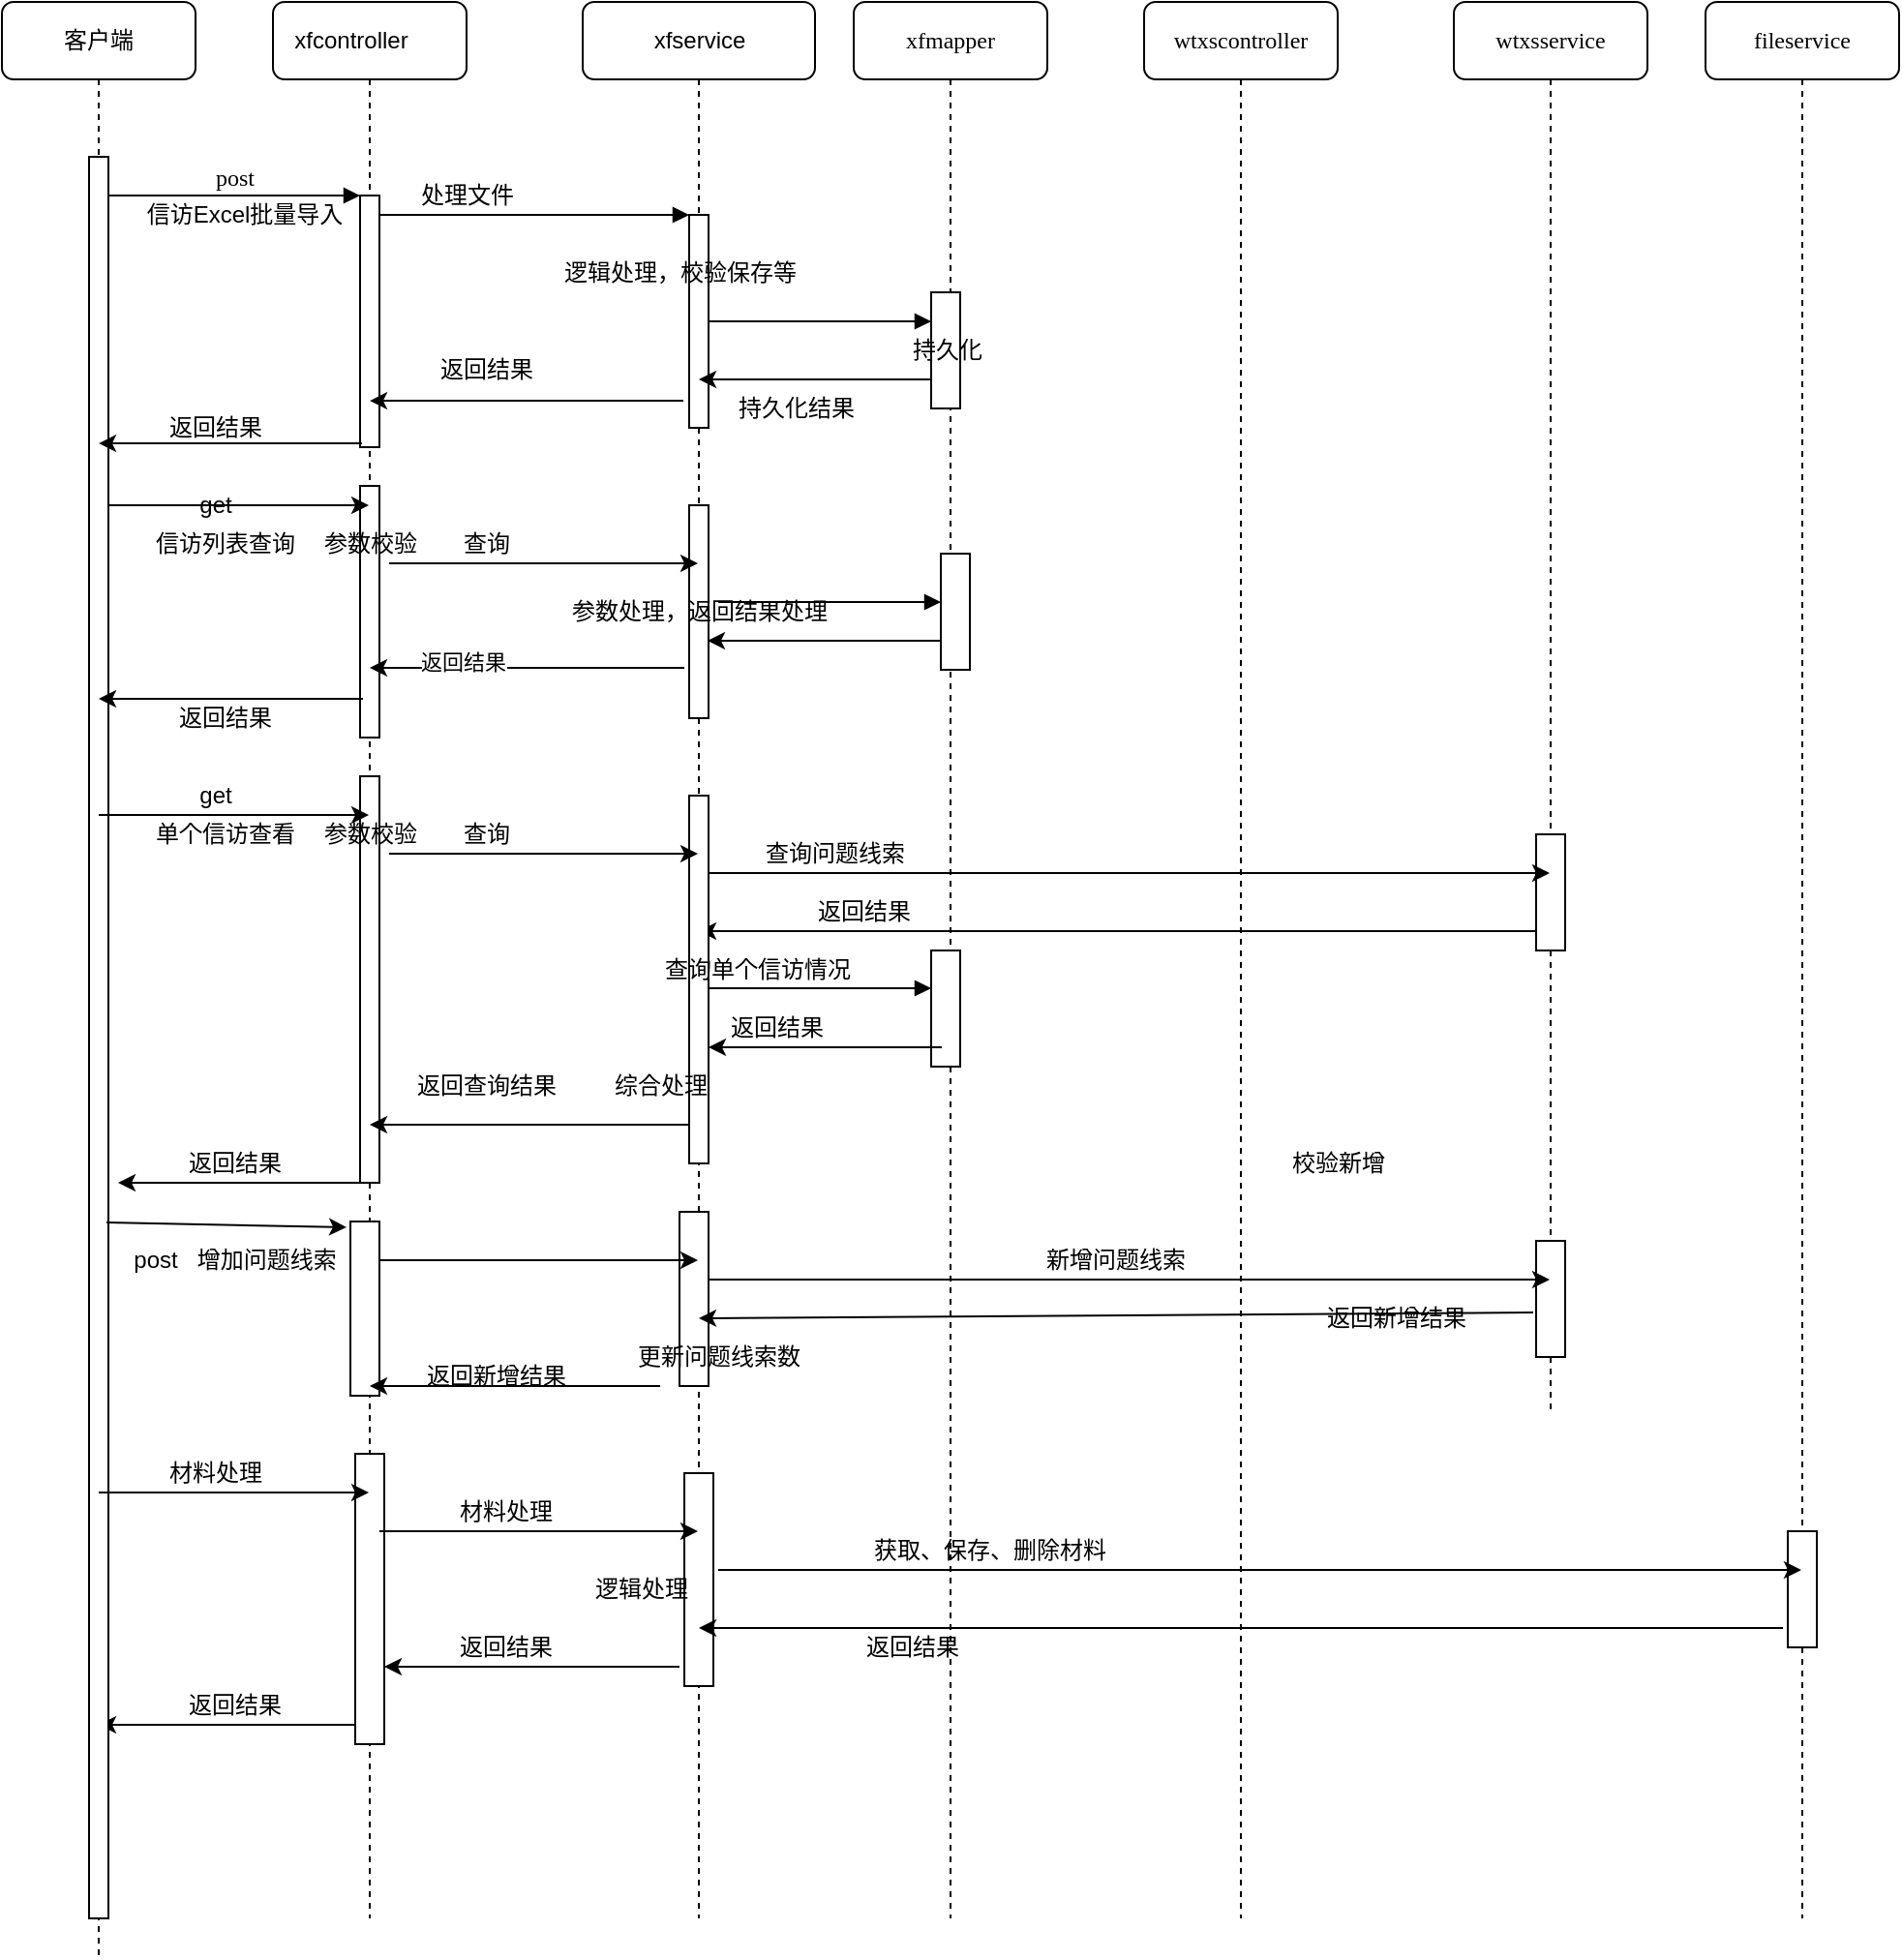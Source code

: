 <mxfile version="14.2.2" type="github">
  <diagram name="Page-1" id="13e1069c-82ec-6db2-03f1-153e76fe0fe0">
    <mxGraphModel dx="1422" dy="706" grid="1" gridSize="10" guides="1" tooltips="1" connect="1" arrows="1" fold="1" page="1" pageScale="1" pageWidth="1100" pageHeight="850" background="#ffffff" math="0" shadow="0">
      <root>
        <mxCell id="0" />
        <mxCell id="1" parent="0" />
        <mxCell id="7baba1c4bc27f4b0-2" value="&lt;span style=&quot;color: rgba(0 , 0 , 0 , 0) ; font-family: monospace ; font-size: 0px&quot;&gt;%3CmxGraphModel%3E%3Croot%3E%3CmxCell%20id%3D%220%22%2F%3E%3CmxCell%20id%3D%221%22%20parent%3D%220%22%2F%3E%3CmxCell%20id%3D%222%22%20value%3D%22%22%20style%3D%22html%3D1%3Bpoints%3D%5B%5D%3Bperimeter%3DorthogonalPerimeter%3Brounded%3D0%3Bshadow%3D0%3Bcomic%3D0%3BlabelBackgroundColor%3Dnone%3BstrokeWidth%3D1%3BfontFamily%3DVerdana%3BfontSize%3D12%3Balign%3Dcenter%3B%22%20vertex%3D%221%22%20parent%3D%221%22%3E%3CmxGeometry%20x%3D%22285%22%20y%3D%22180%22%20width%3D%2210%22%20height%3D%22130%22%20as%3D%22geometry%22%2F%3E%3C%2FmxCell%3E%3C%2Froot%3E%3C%2FmxGraphModel%3E&lt;/span&gt;" style="shape=umlLifeline;perimeter=lifelinePerimeter;whiteSpace=wrap;html=1;container=1;collapsible=0;recursiveResize=0;outlineConnect=0;rounded=1;shadow=0;comic=0;labelBackgroundColor=none;strokeWidth=1;fontFamily=Verdana;fontSize=12;align=center;" parent="1" vertex="1">
          <mxGeometry x="240" y="80" width="100" height="990" as="geometry" />
        </mxCell>
        <mxCell id="7baba1c4bc27f4b0-10" value="" style="html=1;points=[];perimeter=orthogonalPerimeter;rounded=0;shadow=0;comic=0;labelBackgroundColor=none;strokeWidth=1;fontFamily=Verdana;fontSize=12;align=center;" parent="7baba1c4bc27f4b0-2" vertex="1">
          <mxGeometry x="45" y="100" width="10" height="130" as="geometry" />
        </mxCell>
        <mxCell id="ywNN9TwiSCEhMfeEIrP9-24" value="" style="html=1;points=[];perimeter=orthogonalPerimeter;rounded=0;shadow=0;comic=0;labelBackgroundColor=none;strokeWidth=1;fontFamily=Verdana;fontSize=12;align=center;" parent="7baba1c4bc27f4b0-2" vertex="1">
          <mxGeometry x="45" y="250" width="10" height="130" as="geometry" />
        </mxCell>
        <mxCell id="ywNN9TwiSCEhMfeEIrP9-39" value="xfcontroller" style="text;html=1;align=center;verticalAlign=middle;resizable=0;points=[];autosize=1;" parent="7baba1c4bc27f4b0-2" vertex="1">
          <mxGeometry x="5" y="10" width="70" height="20" as="geometry" />
        </mxCell>
        <mxCell id="vKphDAY8s-6xn2Pqb3Cn-4" value="" style="html=1;points=[];perimeter=orthogonalPerimeter;rounded=0;shadow=0;comic=0;labelBackgroundColor=none;strokeWidth=1;fontFamily=Verdana;fontSize=12;align=center;" vertex="1" parent="7baba1c4bc27f4b0-2">
          <mxGeometry x="42.5" y="750" width="15" height="150" as="geometry" />
        </mxCell>
        <mxCell id="vKphDAY8s-6xn2Pqb3Cn-12" value="" style="endArrow=classic;html=1;" edge="1" parent="7baba1c4bc27f4b0-2" target="7baba1c4bc27f4b0-8">
          <mxGeometry width="50" height="50" relative="1" as="geometry">
            <mxPoint x="42.5" y="890" as="sourcePoint" />
            <mxPoint x="92.5" y="840" as="targetPoint" />
          </mxGeometry>
        </mxCell>
        <mxCell id="vKphDAY8s-6xn2Pqb3Cn-22" value="" style="html=1;points=[];perimeter=orthogonalPerimeter;rounded=0;shadow=0;comic=0;labelBackgroundColor=none;strokeWidth=1;fontFamily=Verdana;fontSize=12;align=center;" vertex="1" parent="7baba1c4bc27f4b0-2">
          <mxGeometry x="40" y="630" width="15" height="90" as="geometry" />
        </mxCell>
        <mxCell id="7baba1c4bc27f4b0-3" value="&lt;span style=&quot;color: rgba(0 , 0 , 0 , 0) ; font-family: monospace ; font-size: 0px&quot;&gt;%3CmxGraphModel%3E%3Croot%3E%3CmxCell%20id%3D%220%22%2F%3E%3CmxCell%20id%3D%221%22%20parent%3D%220%22%2F%3E%3CmxCell%20id%3D%222%22%20value%3D%22%22%20style%3D%22html%3D1%3Bpoints%3D%5B%5D%3Bperimeter%3DorthogonalPerimeter%3Brounded%3D0%3Bshadow%3D0%3Bcomic%3D0%3BlabelBackgroundColor%3Dnone%3BstrokeWidth%3D1%3BfontFamily%3DVerdana%3BfontSize%3D12%3Balign%3Dcenter%3B%22%20vertex%3D%221%22%20parent%3D%221%22%3E%3CmxGeometry%20x%3D%22455%22%20y%3D%22190%22%20width%3D%2210%22%20height%3D%22110%22%20as%3D%22geometry%22%2F%3E%3C%2FmxCell%3E%3C%2Froot%3E%3C%2FmxGraphModel%3E&lt;/span&gt;" style="shape=umlLifeline;perimeter=lifelinePerimeter;whiteSpace=wrap;html=1;container=1;collapsible=0;recursiveResize=0;outlineConnect=0;rounded=1;shadow=0;comic=0;labelBackgroundColor=none;strokeWidth=1;fontFamily=Verdana;fontSize=12;align=center;" parent="1" vertex="1">
          <mxGeometry x="400" y="80" width="120" height="990" as="geometry" />
        </mxCell>
        <mxCell id="7baba1c4bc27f4b0-13" value="" style="html=1;points=[];perimeter=orthogonalPerimeter;rounded=0;shadow=0;comic=0;labelBackgroundColor=none;strokeWidth=1;fontFamily=Verdana;fontSize=12;align=center;" parent="7baba1c4bc27f4b0-3" vertex="1">
          <mxGeometry x="55" y="110" width="10" height="110" as="geometry" />
        </mxCell>
        <mxCell id="ywNN9TwiSCEhMfeEIrP9-11" value="&lt;span style=&quot;font-family: &amp;#34;verdana&amp;#34;&quot;&gt;逻辑处理，校验保存等&lt;/span&gt;" style="text;html=1;align=center;verticalAlign=middle;resizable=0;points=[];autosize=1;" parent="7baba1c4bc27f4b0-3" vertex="1">
          <mxGeometry x="-20" y="130" width="140" height="20" as="geometry" />
        </mxCell>
        <mxCell id="ywNN9TwiSCEhMfeEIrP9-31" value="参数处理，返回结果处理" style="html=1;points=[];perimeter=orthogonalPerimeter;rounded=0;shadow=0;comic=0;labelBackgroundColor=none;strokeWidth=1;fontFamily=Verdana;fontSize=12;align=center;" parent="7baba1c4bc27f4b0-3" vertex="1">
          <mxGeometry x="55" y="260" width="10" height="110" as="geometry" />
        </mxCell>
        <mxCell id="ywNN9TwiSCEhMfeEIrP9-40" value="xfservice" style="text;html=1;align=center;verticalAlign=middle;resizable=0;points=[];autosize=1;" parent="7baba1c4bc27f4b0-3" vertex="1">
          <mxGeometry x="30" y="10" width="60" height="20" as="geometry" />
        </mxCell>
        <mxCell id="vKphDAY8s-6xn2Pqb3Cn-6" value="" style="html=1;points=[];perimeter=orthogonalPerimeter;rounded=0;shadow=0;comic=0;labelBackgroundColor=none;strokeWidth=1;fontFamily=Verdana;fontSize=12;align=center;" vertex="1" parent="7baba1c4bc27f4b0-3">
          <mxGeometry x="52.5" y="760" width="15" height="110" as="geometry" />
        </mxCell>
        <mxCell id="ywNN9TwiSCEhMfeEIrP9-82" value="" style="html=1;points=[];perimeter=orthogonalPerimeter;rounded=0;shadow=0;comic=0;labelBackgroundColor=none;strokeWidth=1;fontFamily=Verdana;fontSize=12;align=center;" parent="7baba1c4bc27f4b0-3" vertex="1">
          <mxGeometry x="50" y="625" width="15" height="90" as="geometry" />
        </mxCell>
        <mxCell id="vKphDAY8s-6xn2Pqb3Cn-28" value="" style="endArrow=classic;html=1;" edge="1" parent="7baba1c4bc27f4b0-3" target="7baba1c4bc27f4b0-2">
          <mxGeometry width="50" height="50" relative="1" as="geometry">
            <mxPoint x="40" y="715" as="sourcePoint" />
            <mxPoint x="90" y="665" as="targetPoint" />
          </mxGeometry>
        </mxCell>
        <mxCell id="7baba1c4bc27f4b0-4" value="xfmapper" style="shape=umlLifeline;perimeter=lifelinePerimeter;whiteSpace=wrap;html=1;container=1;collapsible=0;recursiveResize=0;outlineConnect=0;rounded=1;shadow=0;comic=0;labelBackgroundColor=none;strokeWidth=1;fontFamily=Verdana;fontSize=12;align=center;" parent="1" vertex="1">
          <mxGeometry x="540" y="80" width="100" height="990" as="geometry" />
        </mxCell>
        <mxCell id="7baba1c4bc27f4b0-16" value="持久化" style="html=1;points=[];perimeter=orthogonalPerimeter;rounded=0;shadow=0;comic=0;labelBackgroundColor=none;strokeWidth=1;fontFamily=Verdana;fontSize=12;align=center;" parent="7baba1c4bc27f4b0-4" vertex="1">
          <mxGeometry x="40" y="150" width="15" height="60" as="geometry" />
        </mxCell>
        <mxCell id="ywNN9TwiSCEhMfeEIrP9-33" value="" style="html=1;points=[];perimeter=orthogonalPerimeter;rounded=0;shadow=0;comic=0;labelBackgroundColor=none;strokeWidth=1;fontFamily=Verdana;fontSize=12;align=center;" parent="7baba1c4bc27f4b0-4" vertex="1">
          <mxGeometry x="45" y="285" width="15" height="60" as="geometry" />
        </mxCell>
        <mxCell id="ywNN9TwiSCEhMfeEIrP9-70" value="" style="html=1;points=[];perimeter=orthogonalPerimeter;rounded=0;shadow=0;comic=0;labelBackgroundColor=none;strokeWidth=1;fontFamily=Verdana;fontSize=12;align=center;" parent="7baba1c4bc27f4b0-4" vertex="1">
          <mxGeometry x="40" y="490" width="15" height="60" as="geometry" />
        </mxCell>
        <mxCell id="7baba1c4bc27f4b0-8" value="客户端" style="shape=umlLifeline;perimeter=lifelinePerimeter;whiteSpace=wrap;html=1;container=1;collapsible=0;recursiveResize=0;outlineConnect=0;rounded=1;shadow=0;comic=0;labelBackgroundColor=none;strokeWidth=1;fontFamily=Verdana;fontSize=12;align=center;" parent="1" vertex="1">
          <mxGeometry x="100" y="80" width="100" height="1010" as="geometry" />
        </mxCell>
        <mxCell id="7baba1c4bc27f4b0-9" value="" style="html=1;points=[];perimeter=orthogonalPerimeter;rounded=0;shadow=0;comic=0;labelBackgroundColor=none;strokeWidth=1;fontFamily=Verdana;fontSize=12;align=center;" parent="7baba1c4bc27f4b0-8" vertex="1">
          <mxGeometry x="45" y="80" width="10" height="910" as="geometry" />
        </mxCell>
        <mxCell id="7baba1c4bc27f4b0-17" value="" style="html=1;verticalAlign=bottom;endArrow=block;labelBackgroundColor=none;fontFamily=Verdana;fontSize=12;edgeStyle=elbowEdgeStyle;elbow=vertical;" parent="1" source="7baba1c4bc27f4b0-13" target="7baba1c4bc27f4b0-16" edge="1">
          <mxGeometry relative="1" as="geometry">
            <mxPoint x="510" y="220" as="sourcePoint" />
            <Array as="points">
              <mxPoint x="530" y="245" />
              <mxPoint x="530" y="270" />
              <mxPoint x="490" y="280" />
              <mxPoint x="460" y="220" />
            </Array>
          </mxGeometry>
        </mxCell>
        <mxCell id="7baba1c4bc27f4b0-11" value="post" style="html=1;verticalAlign=bottom;endArrow=block;entryX=0;entryY=0;labelBackgroundColor=none;fontFamily=Verdana;fontSize=12;edgeStyle=elbowEdgeStyle;elbow=vertical;" parent="1" source="7baba1c4bc27f4b0-9" target="7baba1c4bc27f4b0-10" edge="1">
          <mxGeometry relative="1" as="geometry">
            <mxPoint x="220" y="190" as="sourcePoint" />
          </mxGeometry>
        </mxCell>
        <mxCell id="7baba1c4bc27f4b0-14" value="" style="html=1;verticalAlign=bottom;endArrow=block;entryX=0;entryY=0;labelBackgroundColor=none;fontFamily=Verdana;fontSize=12;edgeStyle=elbowEdgeStyle;elbow=vertical;" parent="1" source="7baba1c4bc27f4b0-10" target="7baba1c4bc27f4b0-13" edge="1">
          <mxGeometry relative="1" as="geometry">
            <mxPoint x="370" y="200" as="sourcePoint" />
          </mxGeometry>
        </mxCell>
        <mxCell id="ywNN9TwiSCEhMfeEIrP9-3" value="信访Excel批量导入" style="text;html=1;align=center;verticalAlign=middle;resizable=0;points=[];autosize=1;" parent="1" vertex="1">
          <mxGeometry x="165" y="180" width="120" height="20" as="geometry" />
        </mxCell>
        <mxCell id="ywNN9TwiSCEhMfeEIrP9-18" value="" style="endArrow=classic;html=1;" parent="1" target="7baba1c4bc27f4b0-3" edge="1">
          <mxGeometry width="50" height="50" relative="1" as="geometry">
            <mxPoint x="580" y="275" as="sourcePoint" />
            <mxPoint x="530" y="250" as="targetPoint" />
          </mxGeometry>
        </mxCell>
        <mxCell id="ywNN9TwiSCEhMfeEIrP9-19" value="持久化结果" style="text;html=1;align=center;verticalAlign=middle;resizable=0;points=[];autosize=1;" parent="1" vertex="1">
          <mxGeometry x="470" y="280" width="80" height="20" as="geometry" />
        </mxCell>
        <mxCell id="ywNN9TwiSCEhMfeEIrP9-20" value="" style="endArrow=classic;html=1;exitX=-0.3;exitY=0.873;exitDx=0;exitDy=0;exitPerimeter=0;" parent="1" source="7baba1c4bc27f4b0-13" target="7baba1c4bc27f4b0-2" edge="1">
          <mxGeometry width="50" height="50" relative="1" as="geometry">
            <mxPoint x="350" y="315" as="sourcePoint" />
            <mxPoint x="400" y="265" as="targetPoint" />
          </mxGeometry>
        </mxCell>
        <mxCell id="ywNN9TwiSCEhMfeEIrP9-21" value="返回结果" style="text;html=1;align=center;verticalAlign=middle;resizable=0;points=[];autosize=1;" parent="1" vertex="1">
          <mxGeometry x="320" y="260" width="60" height="20" as="geometry" />
        </mxCell>
        <mxCell id="ywNN9TwiSCEhMfeEIrP9-22" value="" style="endArrow=classic;html=1;exitX=0.1;exitY=0.985;exitDx=0;exitDy=0;exitPerimeter=0;" parent="1" source="7baba1c4bc27f4b0-10" target="7baba1c4bc27f4b0-8" edge="1">
          <mxGeometry width="50" height="50" relative="1" as="geometry">
            <mxPoint x="205" y="300" as="sourcePoint" />
            <mxPoint x="255" y="250" as="targetPoint" />
          </mxGeometry>
        </mxCell>
        <mxCell id="ywNN9TwiSCEhMfeEIrP9-23" value="返回结果" style="text;html=1;align=center;verticalAlign=middle;resizable=0;points=[];autosize=1;" parent="1" vertex="1">
          <mxGeometry x="180" y="290" width="60" height="20" as="geometry" />
        </mxCell>
        <mxCell id="ywNN9TwiSCEhMfeEIrP9-25" value="" style="endArrow=classic;html=1;entryX=0.45;entryY=0.077;entryDx=0;entryDy=0;entryPerimeter=0;" parent="1" source="7baba1c4bc27f4b0-9" target="ywNN9TwiSCEhMfeEIrP9-24" edge="1">
          <mxGeometry width="50" height="50" relative="1" as="geometry">
            <mxPoint x="160" y="370" as="sourcePoint" />
            <mxPoint x="210" y="320" as="targetPoint" />
          </mxGeometry>
        </mxCell>
        <mxCell id="ywNN9TwiSCEhMfeEIrP9-26" value="" style="endArrow=classic;html=1;" parent="1" target="7baba1c4bc27f4b0-3" edge="1">
          <mxGeometry width="50" height="50" relative="1" as="geometry">
            <mxPoint x="300" y="370" as="sourcePoint" />
            <mxPoint x="350" y="320" as="targetPoint" />
          </mxGeometry>
        </mxCell>
        <mxCell id="ywNN9TwiSCEhMfeEIrP9-27" value="get" style="text;html=1;align=center;verticalAlign=middle;resizable=0;points=[];autosize=1;" parent="1" vertex="1">
          <mxGeometry x="195" y="330" width="30" height="20" as="geometry" />
        </mxCell>
        <mxCell id="ywNN9TwiSCEhMfeEIrP9-28" value="处理文件" style="text;html=1;align=center;verticalAlign=middle;resizable=0;points=[];autosize=1;" parent="1" vertex="1">
          <mxGeometry x="310" y="170" width="60" height="20" as="geometry" />
        </mxCell>
        <mxCell id="ywNN9TwiSCEhMfeEIrP9-29" value="参数校验" style="text;html=1;align=center;verticalAlign=middle;resizable=0;points=[];autosize=1;" parent="1" vertex="1">
          <mxGeometry x="260" y="350" width="60" height="20" as="geometry" />
        </mxCell>
        <mxCell id="ywNN9TwiSCEhMfeEIrP9-30" value="查询" style="text;html=1;align=center;verticalAlign=middle;resizable=0;points=[];autosize=1;" parent="1" vertex="1">
          <mxGeometry x="330" y="350" width="40" height="20" as="geometry" />
        </mxCell>
        <mxCell id="ywNN9TwiSCEhMfeEIrP9-32" value="" style="html=1;verticalAlign=bottom;endArrow=block;labelBackgroundColor=none;fontFamily=Verdana;fontSize=12;edgeStyle=elbowEdgeStyle;elbow=vertical;" parent="1" edge="1">
          <mxGeometry relative="1" as="geometry">
            <mxPoint x="470" y="390" as="sourcePoint" />
            <Array as="points">
              <mxPoint x="535" y="390" />
              <mxPoint x="535" y="415" />
              <mxPoint x="495" y="425" />
              <mxPoint x="465" y="365" />
            </Array>
            <mxPoint x="585" y="390" as="targetPoint" />
          </mxGeometry>
        </mxCell>
        <mxCell id="ywNN9TwiSCEhMfeEIrP9-34" value="" style="endArrow=classic;html=1;" parent="1" edge="1">
          <mxGeometry width="50" height="50" relative="1" as="geometry">
            <mxPoint x="585" y="410" as="sourcePoint" />
            <mxPoint x="464.5" y="410" as="targetPoint" />
          </mxGeometry>
        </mxCell>
        <mxCell id="ywNN9TwiSCEhMfeEIrP9-35" value="" style="endArrow=classic;html=1;exitX=-0.3;exitY=0.873;exitDx=0;exitDy=0;exitPerimeter=0;" parent="1" edge="1">
          <mxGeometry width="50" height="50" relative="1" as="geometry">
            <mxPoint x="452.5" y="424" as="sourcePoint" />
            <mxPoint x="290" y="424" as="targetPoint" />
          </mxGeometry>
        </mxCell>
        <mxCell id="ywNN9TwiSCEhMfeEIrP9-38" value="返回结果" style="edgeLabel;html=1;align=center;verticalAlign=middle;resizable=0;points=[];" parent="ywNN9TwiSCEhMfeEIrP9-35" vertex="1" connectable="0">
          <mxGeometry x="0.409" y="-3" relative="1" as="geometry">
            <mxPoint as="offset" />
          </mxGeometry>
        </mxCell>
        <mxCell id="ywNN9TwiSCEhMfeEIrP9-36" value="" style="endArrow=classic;html=1;exitX=0.1;exitY=0.985;exitDx=0;exitDy=0;exitPerimeter=0;" parent="1" edge="1">
          <mxGeometry width="50" height="50" relative="1" as="geometry">
            <mxPoint x="286.5" y="440.0" as="sourcePoint" />
            <mxPoint x="150" y="440.0" as="targetPoint" />
          </mxGeometry>
        </mxCell>
        <mxCell id="ywNN9TwiSCEhMfeEIrP9-37" value="返回结果" style="text;html=1;align=center;verticalAlign=middle;resizable=0;points=[];autosize=1;" parent="1" vertex="1">
          <mxGeometry x="185" y="440" width="60" height="20" as="geometry" />
        </mxCell>
        <mxCell id="ywNN9TwiSCEhMfeEIrP9-41" value="信访列表查询" style="text;html=1;align=center;verticalAlign=middle;resizable=0;points=[];autosize=1;" parent="1" vertex="1">
          <mxGeometry x="170" y="350" width="90" height="20" as="geometry" />
        </mxCell>
        <mxCell id="ywNN9TwiSCEhMfeEIrP9-43" value="wtxsservice" style="shape=umlLifeline;perimeter=lifelinePerimeter;whiteSpace=wrap;html=1;container=1;collapsible=0;recursiveResize=0;outlineConnect=0;rounded=1;shadow=0;comic=0;labelBackgroundColor=none;strokeWidth=1;fontFamily=Verdana;fontSize=12;align=center;" parent="1" vertex="1">
          <mxGeometry x="850" y="80" width="100" height="730" as="geometry" />
        </mxCell>
        <mxCell id="ywNN9TwiSCEhMfeEIrP9-45" value="" style="html=1;points=[];perimeter=orthogonalPerimeter;rounded=0;shadow=0;comic=0;labelBackgroundColor=none;strokeWidth=1;fontFamily=Verdana;fontSize=12;align=center;" parent="ywNN9TwiSCEhMfeEIrP9-43" vertex="1">
          <mxGeometry x="42.5" y="430" width="15" height="60" as="geometry" />
        </mxCell>
        <mxCell id="ywNN9TwiSCEhMfeEIrP9-68" value="" style="endArrow=classic;html=1;" parent="ywNN9TwiSCEhMfeEIrP9-43" target="7baba1c4bc27f4b0-3" edge="1">
          <mxGeometry width="50" height="50" relative="1" as="geometry">
            <mxPoint x="42.5" y="480" as="sourcePoint" />
            <mxPoint x="92.5" y="430" as="targetPoint" />
          </mxGeometry>
        </mxCell>
        <mxCell id="ywNN9TwiSCEhMfeEIrP9-47" value="" style="html=1;points=[];perimeter=orthogonalPerimeter;rounded=0;shadow=0;comic=0;labelBackgroundColor=none;strokeWidth=1;fontFamily=Verdana;fontSize=12;align=center;" parent="1" vertex="1">
          <mxGeometry x="285" y="480" width="10" height="210" as="geometry" />
        </mxCell>
        <mxCell id="ywNN9TwiSCEhMfeEIrP9-48" value="" style="html=1;points=[];perimeter=orthogonalPerimeter;rounded=0;shadow=0;comic=0;labelBackgroundColor=none;strokeWidth=1;fontFamily=Verdana;fontSize=12;align=center;" parent="1" vertex="1">
          <mxGeometry x="455" y="490" width="10" height="190" as="geometry" />
        </mxCell>
        <mxCell id="ywNN9TwiSCEhMfeEIrP9-50" value="" style="endArrow=classic;html=1;" parent="1" edge="1">
          <mxGeometry width="50" height="50" relative="1" as="geometry">
            <mxPoint x="300" y="520" as="sourcePoint" />
            <mxPoint x="459.5" y="520" as="targetPoint" />
          </mxGeometry>
        </mxCell>
        <mxCell id="ywNN9TwiSCEhMfeEIrP9-51" value="get" style="text;html=1;align=center;verticalAlign=middle;resizable=0;points=[];autosize=1;" parent="1" vertex="1">
          <mxGeometry x="195" y="480" width="30" height="20" as="geometry" />
        </mxCell>
        <mxCell id="ywNN9TwiSCEhMfeEIrP9-52" value="参数校验" style="text;html=1;align=center;verticalAlign=middle;resizable=0;points=[];autosize=1;" parent="1" vertex="1">
          <mxGeometry x="260" y="500" width="60" height="20" as="geometry" />
        </mxCell>
        <mxCell id="ywNN9TwiSCEhMfeEIrP9-53" value="查询" style="text;html=1;align=center;verticalAlign=middle;resizable=0;points=[];autosize=1;" parent="1" vertex="1">
          <mxGeometry x="330" y="500" width="40" height="20" as="geometry" />
        </mxCell>
        <mxCell id="ywNN9TwiSCEhMfeEIrP9-54" value="" style="html=1;verticalAlign=bottom;endArrow=block;labelBackgroundColor=none;fontFamily=Verdana;fontSize=12;edgeStyle=elbowEdgeStyle;elbow=vertical;" parent="1" edge="1">
          <mxGeometry relative="1" as="geometry">
            <mxPoint x="465" y="589.5" as="sourcePoint" />
            <Array as="points">
              <mxPoint x="530" y="589.5" />
              <mxPoint x="530" y="614.5" />
              <mxPoint x="490" y="624.5" />
              <mxPoint x="460" y="564.5" />
            </Array>
            <mxPoint x="580" y="589.5" as="targetPoint" />
          </mxGeometry>
        </mxCell>
        <mxCell id="ywNN9TwiSCEhMfeEIrP9-55" value="" style="endArrow=classic;html=1;" parent="1" edge="1">
          <mxGeometry width="50" height="50" relative="1" as="geometry">
            <mxPoint x="585.5" y="620" as="sourcePoint" />
            <mxPoint x="465" y="620" as="targetPoint" />
          </mxGeometry>
        </mxCell>
        <mxCell id="ywNN9TwiSCEhMfeEIrP9-58" value="返回结果" style="text;html=1;align=center;verticalAlign=middle;resizable=0;points=[];autosize=1;" parent="1" vertex="1">
          <mxGeometry x="190" y="670" width="60" height="20" as="geometry" />
        </mxCell>
        <mxCell id="ywNN9TwiSCEhMfeEIrP9-59" value="单个信访查看" style="text;html=1;align=center;verticalAlign=middle;resizable=0;points=[];autosize=1;" parent="1" vertex="1">
          <mxGeometry x="170" y="500" width="90" height="20" as="geometry" />
        </mxCell>
        <mxCell id="ywNN9TwiSCEhMfeEIrP9-63" value="" style="endArrow=classic;html=1;" parent="1" target="7baba1c4bc27f4b0-2" edge="1">
          <mxGeometry width="50" height="50" relative="1" as="geometry">
            <mxPoint x="150" y="500" as="sourcePoint" />
            <mxPoint x="200" y="450" as="targetPoint" />
          </mxGeometry>
        </mxCell>
        <mxCell id="ywNN9TwiSCEhMfeEIrP9-65" value="" style="endArrow=classic;html=1;" parent="1" target="ywNN9TwiSCEhMfeEIrP9-43" edge="1">
          <mxGeometry width="50" height="50" relative="1" as="geometry">
            <mxPoint x="465" y="530" as="sourcePoint" />
            <mxPoint x="515" y="480" as="targetPoint" />
          </mxGeometry>
        </mxCell>
        <mxCell id="ywNN9TwiSCEhMfeEIrP9-69" value="查询问题线索" style="text;html=1;align=center;verticalAlign=middle;resizable=0;points=[];autosize=1;" parent="1" vertex="1">
          <mxGeometry x="485" y="510" width="90" height="20" as="geometry" />
        </mxCell>
        <mxCell id="ywNN9TwiSCEhMfeEIrP9-71" value="查询单个信访情况" style="text;html=1;align=center;verticalAlign=middle;resizable=0;points=[];autosize=1;" parent="1" vertex="1">
          <mxGeometry x="435" y="570" width="110" height="20" as="geometry" />
        </mxCell>
        <mxCell id="ywNN9TwiSCEhMfeEIrP9-72" value="返回结果" style="text;html=1;align=center;verticalAlign=middle;resizable=0;points=[];autosize=1;" parent="1" vertex="1">
          <mxGeometry x="515" y="540" width="60" height="20" as="geometry" />
        </mxCell>
        <mxCell id="ywNN9TwiSCEhMfeEIrP9-73" value="返回结果" style="text;html=1;align=center;verticalAlign=middle;resizable=0;points=[];autosize=1;" parent="1" vertex="1">
          <mxGeometry x="470" y="600" width="60" height="20" as="geometry" />
        </mxCell>
        <mxCell id="ywNN9TwiSCEhMfeEIrP9-74" value="综合处理" style="text;html=1;align=center;verticalAlign=middle;resizable=0;points=[];autosize=1;" parent="1" vertex="1">
          <mxGeometry x="410" y="630" width="60" height="20" as="geometry" />
        </mxCell>
        <mxCell id="ywNN9TwiSCEhMfeEIrP9-75" value="" style="endArrow=classic;html=1;" parent="1" target="7baba1c4bc27f4b0-2" edge="1">
          <mxGeometry width="50" height="50" relative="1" as="geometry">
            <mxPoint x="455" y="660" as="sourcePoint" />
            <mxPoint x="505" y="610" as="targetPoint" />
          </mxGeometry>
        </mxCell>
        <mxCell id="ywNN9TwiSCEhMfeEIrP9-76" value="" style="endArrow=classic;html=1;" parent="1" edge="1">
          <mxGeometry width="50" height="50" relative="1" as="geometry">
            <mxPoint x="292.75" y="690" as="sourcePoint" />
            <mxPoint x="160" y="690" as="targetPoint" />
          </mxGeometry>
        </mxCell>
        <mxCell id="ywNN9TwiSCEhMfeEIrP9-77" value="返回查询结果" style="text;html=1;align=center;verticalAlign=middle;resizable=0;points=[];autosize=1;" parent="1" vertex="1">
          <mxGeometry x="305" y="630" width="90" height="20" as="geometry" />
        </mxCell>
        <mxCell id="ywNN9TwiSCEhMfeEIrP9-78" value="wtxscontroller" style="shape=umlLifeline;perimeter=lifelinePerimeter;whiteSpace=wrap;html=1;container=1;collapsible=0;recursiveResize=0;outlineConnect=0;rounded=1;shadow=0;comic=0;labelBackgroundColor=none;strokeWidth=1;fontFamily=Verdana;fontSize=12;align=center;" parent="1" vertex="1">
          <mxGeometry x="690" y="80" width="100" height="990" as="geometry" />
        </mxCell>
        <mxCell id="ywNN9TwiSCEhMfeEIrP9-81" value="" style="endArrow=classic;html=1;exitX=0.9;exitY=0.605;exitDx=0;exitDy=0;exitPerimeter=0;entryX=-0.133;entryY=0.033;entryDx=0;entryDy=0;entryPerimeter=0;" parent="1" source="7baba1c4bc27f4b0-9" target="vKphDAY8s-6xn2Pqb3Cn-22" edge="1">
          <mxGeometry width="50" height="50" relative="1" as="geometry">
            <mxPoint x="520" y="750" as="sourcePoint" />
            <mxPoint x="570" y="700" as="targetPoint" />
          </mxGeometry>
        </mxCell>
        <mxCell id="ywNN9TwiSCEhMfeEIrP9-83" value="post&amp;nbsp; &amp;nbsp;增加问题线索" style="text;html=1;align=center;verticalAlign=middle;resizable=0;points=[];autosize=1;" parent="1" vertex="1">
          <mxGeometry x="160" y="720" width="120" height="20" as="geometry" />
        </mxCell>
        <mxCell id="ywNN9TwiSCEhMfeEIrP9-84" value="" style="html=1;points=[];perimeter=orthogonalPerimeter;rounded=0;shadow=0;comic=0;labelBackgroundColor=none;strokeWidth=1;fontFamily=Verdana;fontSize=12;align=center;" parent="1" vertex="1">
          <mxGeometry x="892.5" y="720" width="15" height="60" as="geometry" />
        </mxCell>
        <mxCell id="ywNN9TwiSCEhMfeEIrP9-86" value="" style="endArrow=classic;html=1;exitX=-0.1;exitY=0.617;exitDx=0;exitDy=0;exitPerimeter=0;" parent="1" edge="1" source="ywNN9TwiSCEhMfeEIrP9-84">
          <mxGeometry width="50" height="50" relative="1" as="geometry">
            <mxPoint x="892.5" y="770" as="sourcePoint" />
            <mxPoint x="460" y="760" as="targetPoint" />
          </mxGeometry>
        </mxCell>
        <mxCell id="ywNN9TwiSCEhMfeEIrP9-88" value="校验新增" style="text;html=1;align=center;verticalAlign=middle;resizable=0;points=[];autosize=1;" parent="1" vertex="1">
          <mxGeometry x="760" y="670" width="60" height="20" as="geometry" />
        </mxCell>
        <mxCell id="ywNN9TwiSCEhMfeEIrP9-89" value="返回新增结果" style="text;html=1;align=center;verticalAlign=middle;resizable=0;points=[];autosize=1;" parent="1" vertex="1">
          <mxGeometry x="775" y="750" width="90" height="20" as="geometry" />
        </mxCell>
        <mxCell id="ywNN9TwiSCEhMfeEIrP9-90" value="返回新增结果" style="text;html=1;align=center;verticalAlign=middle;resizable=0;points=[];autosize=1;" parent="1" vertex="1">
          <mxGeometry x="310" y="780" width="90" height="20" as="geometry" />
        </mxCell>
        <mxCell id="vKphDAY8s-6xn2Pqb3Cn-1" value="fileservice" style="shape=umlLifeline;perimeter=lifelinePerimeter;whiteSpace=wrap;html=1;container=1;collapsible=0;recursiveResize=0;outlineConnect=0;rounded=1;shadow=0;comic=0;labelBackgroundColor=none;strokeWidth=1;fontFamily=Verdana;fontSize=12;align=center;" vertex="1" parent="1">
          <mxGeometry x="980" y="80" width="100" height="990" as="geometry" />
        </mxCell>
        <mxCell id="vKphDAY8s-6xn2Pqb3Cn-2" value="" style="html=1;points=[];perimeter=orthogonalPerimeter;rounded=0;shadow=0;comic=0;labelBackgroundColor=none;strokeWidth=1;fontFamily=Verdana;fontSize=12;align=center;" vertex="1" parent="vKphDAY8s-6xn2Pqb3Cn-1">
          <mxGeometry x="42.5" y="790" width="15" height="60" as="geometry" />
        </mxCell>
        <mxCell id="vKphDAY8s-6xn2Pqb3Cn-5" value="" style="endArrow=classic;html=1;" edge="1" parent="1" target="7baba1c4bc27f4b0-2">
          <mxGeometry width="50" height="50" relative="1" as="geometry">
            <mxPoint x="150" y="850" as="sourcePoint" />
            <mxPoint x="200" y="800" as="targetPoint" />
          </mxGeometry>
        </mxCell>
        <mxCell id="vKphDAY8s-6xn2Pqb3Cn-7" value="" style="endArrow=classic;html=1;" edge="1" parent="1" target="7baba1c4bc27f4b0-3">
          <mxGeometry width="50" height="50" relative="1" as="geometry">
            <mxPoint x="295" y="870" as="sourcePoint" />
            <mxPoint x="345" y="820" as="targetPoint" />
          </mxGeometry>
        </mxCell>
        <mxCell id="vKphDAY8s-6xn2Pqb3Cn-9" value="" style="endArrow=classic;html=1;" edge="1" parent="1" target="vKphDAY8s-6xn2Pqb3Cn-1">
          <mxGeometry width="50" height="50" relative="1" as="geometry">
            <mxPoint x="470" y="890" as="sourcePoint" />
            <mxPoint x="520" y="840" as="targetPoint" />
          </mxGeometry>
        </mxCell>
        <mxCell id="vKphDAY8s-6xn2Pqb3Cn-10" value="" style="endArrow=classic;html=1;" edge="1" parent="1" target="7baba1c4bc27f4b0-3">
          <mxGeometry width="50" height="50" relative="1" as="geometry">
            <mxPoint x="1020" y="920" as="sourcePoint" />
            <mxPoint x="1070" y="870" as="targetPoint" />
          </mxGeometry>
        </mxCell>
        <mxCell id="vKphDAY8s-6xn2Pqb3Cn-11" value="" style="endArrow=classic;html=1;" edge="1" parent="1" target="vKphDAY8s-6xn2Pqb3Cn-4">
          <mxGeometry width="50" height="50" relative="1" as="geometry">
            <mxPoint x="450" y="940" as="sourcePoint" />
            <mxPoint x="500" y="890" as="targetPoint" />
          </mxGeometry>
        </mxCell>
        <mxCell id="vKphDAY8s-6xn2Pqb3Cn-13" value="材料处理" style="text;html=1;align=center;verticalAlign=middle;resizable=0;points=[];autosize=1;" vertex="1" parent="1">
          <mxGeometry x="180" y="830" width="60" height="20" as="geometry" />
        </mxCell>
        <mxCell id="vKphDAY8s-6xn2Pqb3Cn-14" value="材料处理" style="text;html=1;align=center;verticalAlign=middle;resizable=0;points=[];autosize=1;" vertex="1" parent="1">
          <mxGeometry x="330" y="850" width="60" height="20" as="geometry" />
        </mxCell>
        <mxCell id="vKphDAY8s-6xn2Pqb3Cn-15" value="获取、保存、删除材料" style="text;html=1;align=center;verticalAlign=middle;resizable=0;points=[];autosize=1;" vertex="1" parent="1">
          <mxGeometry x="540" y="870" width="140" height="20" as="geometry" />
        </mxCell>
        <mxCell id="vKphDAY8s-6xn2Pqb3Cn-16" value="返回结果" style="text;html=1;align=center;verticalAlign=middle;resizable=0;points=[];autosize=1;" vertex="1" parent="1">
          <mxGeometry x="540" y="920" width="60" height="20" as="geometry" />
        </mxCell>
        <mxCell id="vKphDAY8s-6xn2Pqb3Cn-17" value="逻辑处理" style="text;html=1;align=center;verticalAlign=middle;resizable=0;points=[];autosize=1;" vertex="1" parent="1">
          <mxGeometry x="400" y="890" width="60" height="20" as="geometry" />
        </mxCell>
        <mxCell id="vKphDAY8s-6xn2Pqb3Cn-18" value="返回结果" style="text;html=1;align=center;verticalAlign=middle;resizable=0;points=[];autosize=1;" vertex="1" parent="1">
          <mxGeometry x="330" y="920" width="60" height="20" as="geometry" />
        </mxCell>
        <mxCell id="vKphDAY8s-6xn2Pqb3Cn-19" value="返回结果" style="text;html=1;align=center;verticalAlign=middle;resizable=0;points=[];autosize=1;" vertex="1" parent="1">
          <mxGeometry x="190" y="950" width="60" height="20" as="geometry" />
        </mxCell>
        <mxCell id="vKphDAY8s-6xn2Pqb3Cn-25" value="" style="endArrow=classic;html=1;" edge="1" parent="1" target="7baba1c4bc27f4b0-3">
          <mxGeometry width="50" height="50" relative="1" as="geometry">
            <mxPoint x="295" y="730" as="sourcePoint" />
            <mxPoint x="345" y="680" as="targetPoint" />
          </mxGeometry>
        </mxCell>
        <mxCell id="vKphDAY8s-6xn2Pqb3Cn-26" value="" style="endArrow=classic;html=1;" edge="1" parent="1" target="ywNN9TwiSCEhMfeEIrP9-43">
          <mxGeometry width="50" height="50" relative="1" as="geometry">
            <mxPoint x="465" y="740" as="sourcePoint" />
            <mxPoint x="515" y="690" as="targetPoint" />
          </mxGeometry>
        </mxCell>
        <mxCell id="vKphDAY8s-6xn2Pqb3Cn-27" value="新增问题线索" style="text;html=1;align=center;verticalAlign=middle;resizable=0;points=[];autosize=1;" vertex="1" parent="1">
          <mxGeometry x="630" y="720" width="90" height="20" as="geometry" />
        </mxCell>
        <mxCell id="vKphDAY8s-6xn2Pqb3Cn-29" value="更新问题线索数" style="text;html=1;align=center;verticalAlign=middle;resizable=0;points=[];autosize=1;" vertex="1" parent="1">
          <mxGeometry x="420" y="770" width="100" height="20" as="geometry" />
        </mxCell>
      </root>
    </mxGraphModel>
  </diagram>
</mxfile>
